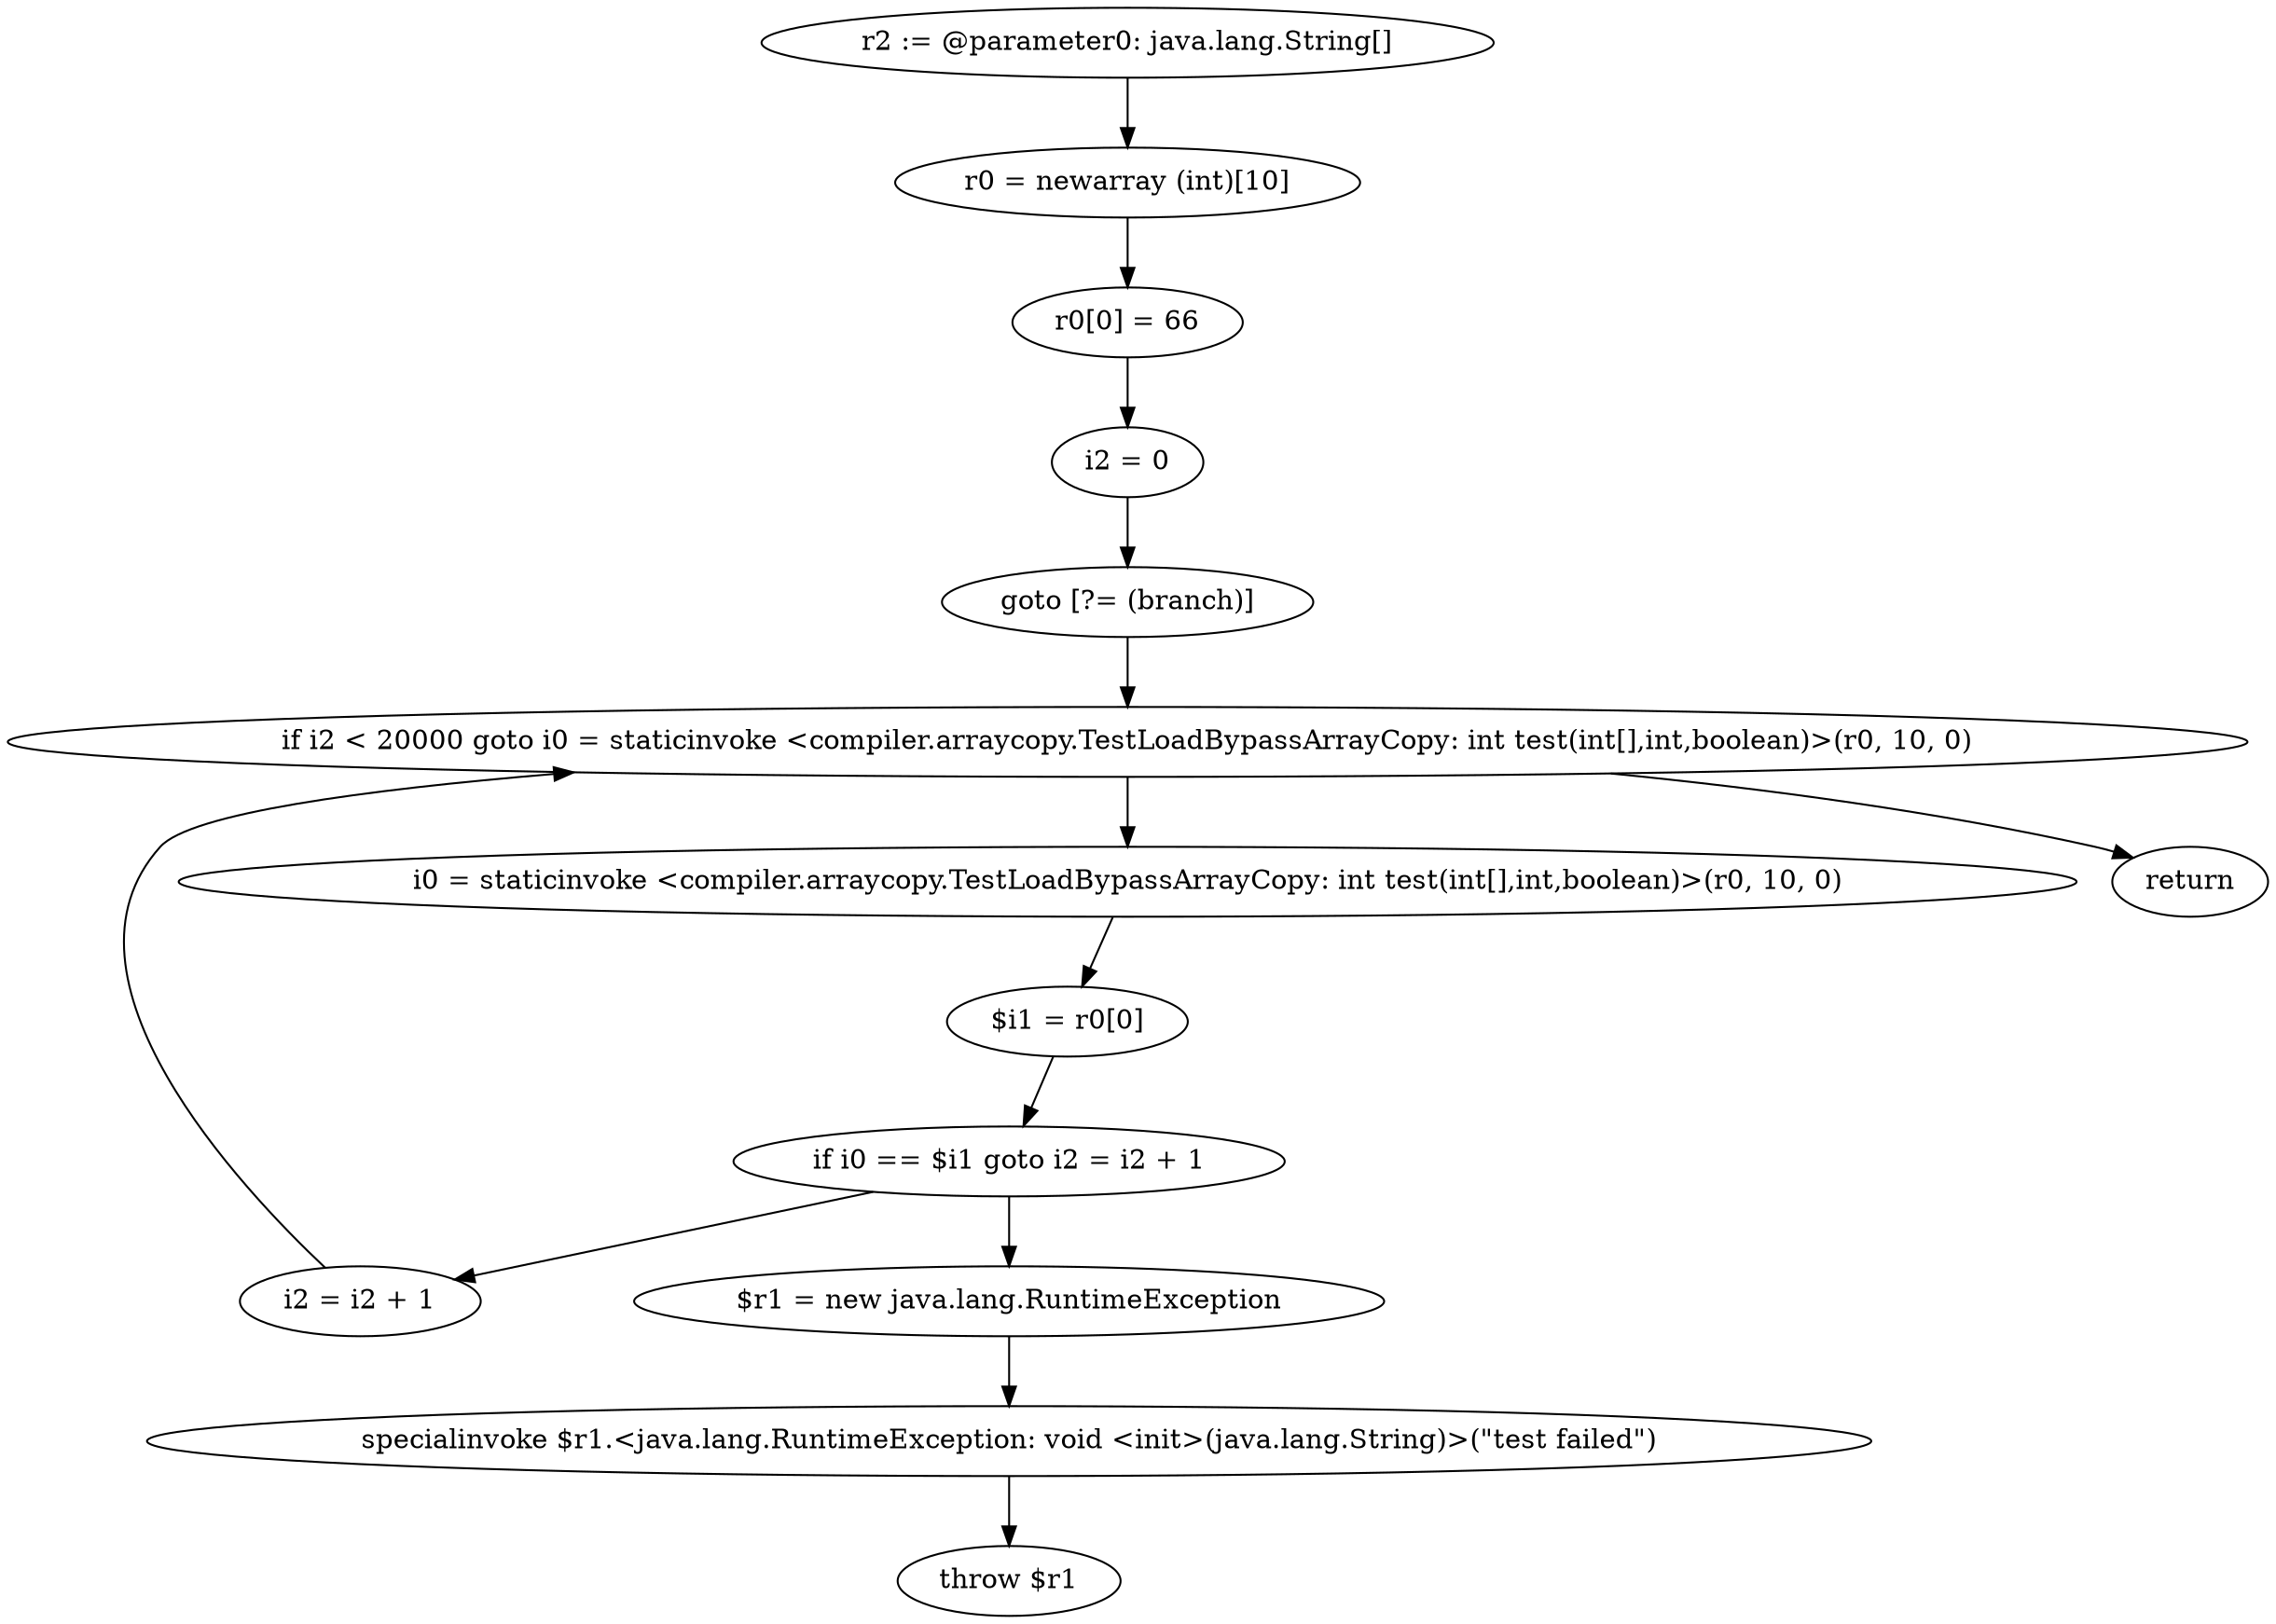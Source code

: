 digraph "unitGraph" {
    "r2 := @parameter0: java.lang.String[]"
    "r0 = newarray (int)[10]"
    "r0[0] = 66"
    "i2 = 0"
    "goto [?= (branch)]"
    "i0 = staticinvoke <compiler.arraycopy.TestLoadBypassArrayCopy: int test(int[],int,boolean)>(r0, 10, 0)"
    "$i1 = r0[0]"
    "if i0 == $i1 goto i2 = i2 + 1"
    "$r1 = new java.lang.RuntimeException"
    "specialinvoke $r1.<java.lang.RuntimeException: void <init>(java.lang.String)>(\"test failed\")"
    "throw $r1"
    "i2 = i2 + 1"
    "if i2 < 20000 goto i0 = staticinvoke <compiler.arraycopy.TestLoadBypassArrayCopy: int test(int[],int,boolean)>(r0, 10, 0)"
    "return"
    "r2 := @parameter0: java.lang.String[]"->"r0 = newarray (int)[10]";
    "r0 = newarray (int)[10]"->"r0[0] = 66";
    "r0[0] = 66"->"i2 = 0";
    "i2 = 0"->"goto [?= (branch)]";
    "goto [?= (branch)]"->"if i2 < 20000 goto i0 = staticinvoke <compiler.arraycopy.TestLoadBypassArrayCopy: int test(int[],int,boolean)>(r0, 10, 0)";
    "i0 = staticinvoke <compiler.arraycopy.TestLoadBypassArrayCopy: int test(int[],int,boolean)>(r0, 10, 0)"->"$i1 = r0[0]";
    "$i1 = r0[0]"->"if i0 == $i1 goto i2 = i2 + 1";
    "if i0 == $i1 goto i2 = i2 + 1"->"$r1 = new java.lang.RuntimeException";
    "if i0 == $i1 goto i2 = i2 + 1"->"i2 = i2 + 1";
    "$r1 = new java.lang.RuntimeException"->"specialinvoke $r1.<java.lang.RuntimeException: void <init>(java.lang.String)>(\"test failed\")";
    "specialinvoke $r1.<java.lang.RuntimeException: void <init>(java.lang.String)>(\"test failed\")"->"throw $r1";
    "i2 = i2 + 1"->"if i2 < 20000 goto i0 = staticinvoke <compiler.arraycopy.TestLoadBypassArrayCopy: int test(int[],int,boolean)>(r0, 10, 0)";
    "if i2 < 20000 goto i0 = staticinvoke <compiler.arraycopy.TestLoadBypassArrayCopy: int test(int[],int,boolean)>(r0, 10, 0)"->"return";
    "if i2 < 20000 goto i0 = staticinvoke <compiler.arraycopy.TestLoadBypassArrayCopy: int test(int[],int,boolean)>(r0, 10, 0)"->"i0 = staticinvoke <compiler.arraycopy.TestLoadBypassArrayCopy: int test(int[],int,boolean)>(r0, 10, 0)";
}
